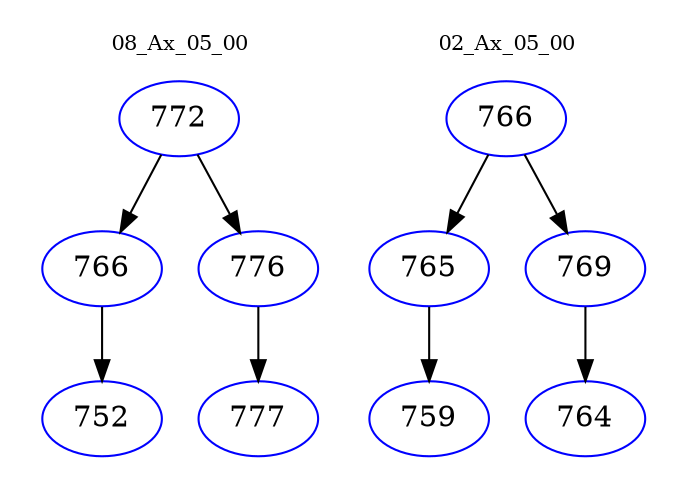 digraph{
subgraph cluster_0 {
color = white
label = "08_Ax_05_00";
fontsize=10;
T0_772 [label="772", color="blue"]
T0_772 -> T0_766 [color="black"]
T0_766 [label="766", color="blue"]
T0_766 -> T0_752 [color="black"]
T0_752 [label="752", color="blue"]
T0_772 -> T0_776 [color="black"]
T0_776 [label="776", color="blue"]
T0_776 -> T0_777 [color="black"]
T0_777 [label="777", color="blue"]
}
subgraph cluster_1 {
color = white
label = "02_Ax_05_00";
fontsize=10;
T1_766 [label="766", color="blue"]
T1_766 -> T1_765 [color="black"]
T1_765 [label="765", color="blue"]
T1_765 -> T1_759 [color="black"]
T1_759 [label="759", color="blue"]
T1_766 -> T1_769 [color="black"]
T1_769 [label="769", color="blue"]
T1_769 -> T1_764 [color="black"]
T1_764 [label="764", color="blue"]
}
}
